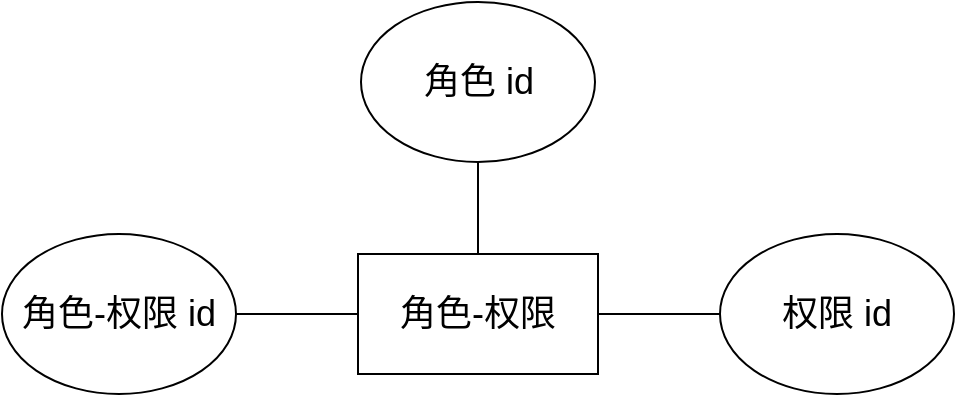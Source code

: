 <mxfile version="21.3.2" type="github">
  <diagram name="第 1 页" id="ma-22Z5yIpSpabU0P_bD">
    <mxGraphModel dx="-108" dy="335" grid="0" gridSize="10" guides="1" tooltips="1" connect="1" arrows="1" fold="1" page="1" pageScale="1" pageWidth="827" pageHeight="1169" math="0" shadow="0">
      <root>
        <mxCell id="0" />
        <mxCell id="1" parent="0" />
        <mxCell id="j2uH_kN0PHkMXMzO7wlP-2" value="&lt;font style=&quot;font-size: 18px;&quot;&gt;角色-权限&lt;/font&gt;" style="rounded=0;whiteSpace=wrap;html=1;" vertex="1" parent="1">
          <mxGeometry x="1261" y="706" width="120" height="60" as="geometry" />
        </mxCell>
        <mxCell id="j2uH_kN0PHkMXMzO7wlP-3" value="&lt;font style=&quot;font-size: 18px;&quot;&gt;角色-权限 id&lt;/font&gt;" style="ellipse;whiteSpace=wrap;html=1;" vertex="1" parent="1">
          <mxGeometry x="1083" y="696" width="117" height="80" as="geometry" />
        </mxCell>
        <mxCell id="j2uH_kN0PHkMXMzO7wlP-4" value="&lt;font style=&quot;font-size: 18px;&quot;&gt;权限 id&lt;/font&gt;" style="ellipse;whiteSpace=wrap;html=1;" vertex="1" parent="1">
          <mxGeometry x="1442" y="696" width="117" height="80" as="geometry" />
        </mxCell>
        <mxCell id="j2uH_kN0PHkMXMzO7wlP-5" value="&lt;font style=&quot;font-size: 18px;&quot;&gt;角色 id&lt;/font&gt;" style="ellipse;whiteSpace=wrap;html=1;" vertex="1" parent="1">
          <mxGeometry x="1262.5" y="580" width="117" height="80" as="geometry" />
        </mxCell>
        <mxCell id="j2uH_kN0PHkMXMzO7wlP-6" value="" style="endArrow=none;html=1;rounded=0;exitX=1;exitY=0.5;exitDx=0;exitDy=0;entryX=0;entryY=0.5;entryDx=0;entryDy=0;" edge="1" parent="1" source="j2uH_kN0PHkMXMzO7wlP-3" target="j2uH_kN0PHkMXMzO7wlP-2">
          <mxGeometry width="50" height="50" relative="1" as="geometry">
            <mxPoint x="1225" y="700" as="sourcePoint" />
            <mxPoint x="1275" y="650" as="targetPoint" />
          </mxGeometry>
        </mxCell>
        <mxCell id="j2uH_kN0PHkMXMzO7wlP-7" value="" style="endArrow=none;html=1;rounded=0;exitX=0.5;exitY=1;exitDx=0;exitDy=0;entryX=0.5;entryY=0;entryDx=0;entryDy=0;" edge="1" parent="1" source="j2uH_kN0PHkMXMzO7wlP-5" target="j2uH_kN0PHkMXMzO7wlP-2">
          <mxGeometry width="50" height="50" relative="1" as="geometry">
            <mxPoint x="1192" y="740" as="sourcePoint" />
            <mxPoint x="1265" y="740" as="targetPoint" />
          </mxGeometry>
        </mxCell>
        <mxCell id="j2uH_kN0PHkMXMzO7wlP-8" value="" style="endArrow=none;html=1;rounded=0;exitX=1;exitY=0.5;exitDx=0;exitDy=0;entryX=0;entryY=0.5;entryDx=0;entryDy=0;" edge="1" parent="1" source="j2uH_kN0PHkMXMzO7wlP-2" target="j2uH_kN0PHkMXMzO7wlP-4">
          <mxGeometry width="50" height="50" relative="1" as="geometry">
            <mxPoint x="1196" y="744" as="sourcePoint" />
            <mxPoint x="1269" y="744" as="targetPoint" />
          </mxGeometry>
        </mxCell>
      </root>
    </mxGraphModel>
  </diagram>
</mxfile>
